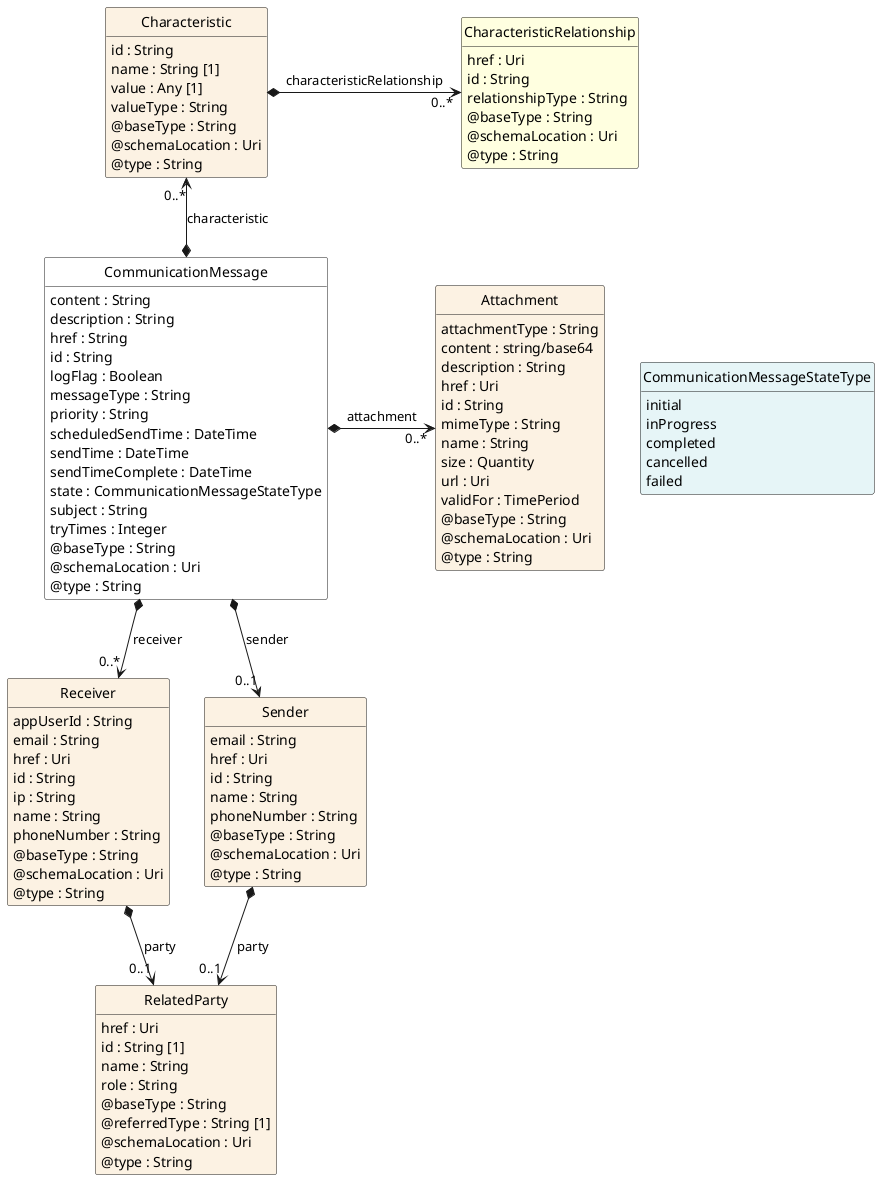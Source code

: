 @startuml
hide circle
hide methods
hide stereotype
show <<Enumeration>> stereotype
skinparam class {
   BackgroundColor<<Enumeration>> #E6F5F7
   BackgroundColor<<Ref>> #FFFFE0
   BackgroundColor<<Pivot>> #FFFFFFF
   BackgroundColor<<SimpleType>> #E2F0DA
   BackgroundColor #FCF2E3
}

class CommunicationMessage <<Pivot>> {
    content : String
    description : String
    href : String
    id : String
    logFlag : Boolean
    messageType : String
    priority : String
    scheduledSendTime : DateTime
    sendTime : DateTime
    sendTimeComplete : DateTime
    state : CommunicationMessageStateType
    subject : String
    tryTimes : Integer
    @baseType : String
    @schemaLocation : Uri
    @type : String
}

class Receiver  {
    appUserId : String
    email : String
    href : Uri
    id : String
    ip : String
    name : String
    phoneNumber : String
    @baseType : String
    @schemaLocation : Uri
    @type : String
}

class RelatedParty  {
    href : Uri
    id : String [1]
    name : String
    role : String
    @baseType : String
    @referredType : String [1]
    @schemaLocation : Uri
    @type : String
}

class Characteristic  {
    id : String
    name : String [1]
    value : Any [1]
    valueType : String
    @baseType : String
    @schemaLocation : Uri
    @type : String
}

class CharacteristicRelationship  <<Ref>> {
    href : Uri
    id : String
    relationshipType : String
    @baseType : String
    @schemaLocation : Uri
    @type : String
}

class Attachment  {
    attachmentType : String
    content : string/base64
    description : String
    href : Uri
    id : String
    mimeType : String
    name : String
    size : Quantity
    url : Uri
    validFor : TimePeriod
    @baseType : String
    @schemaLocation : Uri
    @type : String
}

class Sender  {
    email : String
    href : Uri
    id : String
    name : String
    phoneNumber : String
    @baseType : String
    @schemaLocation : Uri
    @type : String
}

class CommunicationMessageStateType <<Enumeration>> {
    initial
    inProgress
    completed
    cancelled
    failed
}

CommunicationMessage *-->  "0..*" Receiver : receiver

CommunicationMessage *-->  "0..1" Sender : sender

CommunicationMessage -right[hidden]-> CommunicationMessageStateType

Receiver *-->  "0..1" RelatedParty : party

Sender *-->  "0..1" RelatedParty : party

Attachment "0..*" <-left-* CommunicationMessage : attachment

Characteristic "0..*" <--* CommunicationMessage : characteristic

Characteristic *-right-> "0..*" CharacteristicRelationship : characteristicRelationship

@enduml